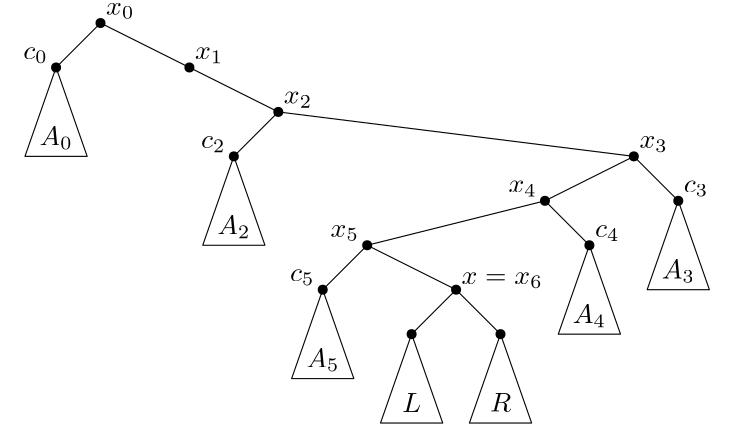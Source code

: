 <?xml version="1.0"?>
<!DOCTYPE ipe SYSTEM "ipe.dtd">
<ipe version="70212" creator="Ipe 7.2.13">
<info created="D:20200225145259" modified="D:20200508140307"/>
<ipestyle name="basic">
<symbol name="arrow/arc(spx)">
<path stroke="sym-stroke" fill="sym-stroke" pen="sym-pen">
0 0 m
-1 0.333 l
-1 -0.333 l
h
</path>
</symbol>
<symbol name="arrow/farc(spx)">
<path stroke="sym-stroke" fill="white" pen="sym-pen">
0 0 m
-1 0.333 l
-1 -0.333 l
h
</path>
</symbol>
<symbol name="arrow/ptarc(spx)">
<path stroke="sym-stroke" fill="sym-stroke" pen="sym-pen">
0 0 m
-1 0.333 l
-0.8 0 l
-1 -0.333 l
h
</path>
</symbol>
<symbol name="arrow/fptarc(spx)">
<path stroke="sym-stroke" fill="white" pen="sym-pen">
0 0 m
-1 0.333 l
-0.8 0 l
-1 -0.333 l
h
</path>
</symbol>
<symbol name="mark/circle(sx)" transformations="translations">
<path fill="sym-stroke">
0.6 0 0 0.6 0 0 e
0.4 0 0 0.4 0 0 e
</path>
</symbol>
<symbol name="mark/disk(sx)" transformations="translations">
<path fill="sym-stroke">
0.6 0 0 0.6 0 0 e
</path>
</symbol>
<symbol name="mark/fdisk(sfx)" transformations="translations">
<group>
<path fill="sym-fill">
0.5 0 0 0.5 0 0 e
</path>
<path fill="sym-stroke" fillrule="eofill">
0.6 0 0 0.6 0 0 e
0.4 0 0 0.4 0 0 e
</path>
</group>
</symbol>
<symbol name="mark/box(sx)" transformations="translations">
<path fill="sym-stroke" fillrule="eofill">
-0.6 -0.6 m
0.6 -0.6 l
0.6 0.6 l
-0.6 0.6 l
h
-0.4 -0.4 m
0.4 -0.4 l
0.4 0.4 l
-0.4 0.4 l
h
</path>
</symbol>
<symbol name="mark/square(sx)" transformations="translations">
<path fill="sym-stroke">
-0.6 -0.6 m
0.6 -0.6 l
0.6 0.6 l
-0.6 0.6 l
h
</path>
</symbol>
<symbol name="mark/fsquare(sfx)" transformations="translations">
<group>
<path fill="sym-fill">
-0.5 -0.5 m
0.5 -0.5 l
0.5 0.5 l
-0.5 0.5 l
h
</path>
<path fill="sym-stroke" fillrule="eofill">
-0.6 -0.6 m
0.6 -0.6 l
0.6 0.6 l
-0.6 0.6 l
h
-0.4 -0.4 m
0.4 -0.4 l
0.4 0.4 l
-0.4 0.4 l
h
</path>
</group>
</symbol>
<symbol name="mark/cross(sx)" transformations="translations">
<group>
<path fill="sym-stroke">
-0.43 -0.57 m
0.57 0.43 l
0.43 0.57 l
-0.57 -0.43 l
h
</path>
<path fill="sym-stroke">
-0.43 0.57 m
0.57 -0.43 l
0.43 -0.57 l
-0.57 0.43 l
h
</path>
</group>
</symbol>
<symbol name="arrow/fnormal(spx)">
<path stroke="sym-stroke" fill="white" pen="sym-pen">
0 0 m
-1 0.333 l
-1 -0.333 l
h
</path>
</symbol>
<symbol name="arrow/pointed(spx)">
<path stroke="sym-stroke" fill="sym-stroke" pen="sym-pen">
0 0 m
-1 0.333 l
-0.8 0 l
-1 -0.333 l
h
</path>
</symbol>
<symbol name="arrow/fpointed(spx)">
<path stroke="sym-stroke" fill="white" pen="sym-pen">
0 0 m
-1 0.333 l
-0.8 0 l
-1 -0.333 l
h
</path>
</symbol>
<symbol name="arrow/linear(spx)">
<path stroke="sym-stroke" pen="sym-pen">
-1 0.333 m
0 0 l
-1 -0.333 l
</path>
</symbol>
<symbol name="arrow/fdouble(spx)">
<path stroke="sym-stroke" fill="white" pen="sym-pen">
0 0 m
-1 0.333 l
-1 -0.333 l
h
-1 0 m
-2 0.333 l
-2 -0.333 l
h
</path>
</symbol>
<symbol name="arrow/double(spx)">
<path stroke="sym-stroke" fill="sym-stroke" pen="sym-pen">
0 0 m
-1 0.333 l
-1 -0.333 l
h
-1 0 m
-2 0.333 l
-2 -0.333 l
h
</path>
</symbol>
<pen name="heavier" value="0.8"/>
<pen name="fat" value="1.2"/>
<pen name="ultrafat" value="2"/>
<symbolsize name="large" value="5"/>
<symbolsize name="small" value="2"/>
<symbolsize name="tiny" value="1.1"/>
<arrowsize name="large" value="10"/>
<arrowsize name="small" value="5"/>
<arrowsize name="tiny" value="3"/>
<color name="red" value="1 0 0"/>
<color name="green" value="0 1 0"/>
<color name="blue" value="0 0 1"/>
<color name="yellow" value="1 1 0"/>
<color name="orange" value="1 0.647 0"/>
<color name="gold" value="1 0.843 0"/>
<color name="purple" value="0.627 0.125 0.941"/>
<color name="gray" value="0.745"/>
<color name="brown" value="0.647 0.165 0.165"/>
<color name="navy" value="0 0 0.502"/>
<color name="pink" value="1 0.753 0.796"/>
<color name="seagreen" value="0.18 0.545 0.341"/>
<color name="turquoise" value="0.251 0.878 0.816"/>
<color name="violet" value="0.933 0.51 0.933"/>
<color name="darkblue" value="0 0 0.545"/>
<color name="darkcyan" value="0 0.545 0.545"/>
<color name="darkgray" value="0.663"/>
<color name="darkgreen" value="0 0.392 0"/>
<color name="darkmagenta" value="0.545 0 0.545"/>
<color name="darkorange" value="1 0.549 0"/>
<color name="darkred" value="0.545 0 0"/>
<color name="lightblue" value="0.678 0.847 0.902"/>
<color name="lightcyan" value="0.878 1 1"/>
<color name="lightgray" value="0.827"/>
<color name="lightgreen" value="0.565 0.933 0.565"/>
<color name="lightyellow" value="1 1 0.878"/>
<dashstyle name="dashed" value="[4] 0"/>
<dashstyle name="dotted" value="[1 3] 0"/>
<dashstyle name="dash dotted" value="[4 2 1 2] 0"/>
<dashstyle name="dash dot dotted" value="[4 2 1 2 1 2] 0"/>
<textsize name="large" value="\large"/>
<textsize name="Large" value="\Large"/>
<textsize name="LARGE" value="\LARGE"/>
<textsize name="huge" value="\huge"/>
<textsize name="Huge" value="\Huge"/>
<textsize name="small" value="\small"/>
<textsize name="footnote" value="\footnotesize"/>
<textsize name="tiny" value="\tiny"/>
<textstyle name="center" begin="\begin{center}" end="\end{center}"/>
<textstyle name="itemize" begin="\begin{itemize}" end="\end{itemize}"/>
<textstyle name="item" begin="\begin{itemize}\item{}" end="\end{itemize}"/>
<gridsize name="4 pts" value="4"/>
<gridsize name="8 pts (~3 mm)" value="8"/>
<gridsize name="16 pts (~6 mm)" value="16"/>
<gridsize name="32 pts (~12 mm)" value="32"/>
<gridsize name="10 pts (~3.5 mm)" value="10"/>
<gridsize name="20 pts (~7 mm)" value="20"/>
<gridsize name="14 pts (~5 mm)" value="14"/>
<gridsize name="28 pts (~10 mm)" value="28"/>
<gridsize name="56 pts (~20 mm)" value="56"/>
<anglesize name="90 deg" value="90"/>
<anglesize name="60 deg" value="60"/>
<anglesize name="45 deg" value="45"/>
<anglesize name="30 deg" value="30"/>
<anglesize name="22.5 deg" value="22.5"/>
<opacity name="10%" value="0.1"/>
<opacity name="30%" value="0.3"/>
<opacity name="50%" value="0.5"/>
<opacity name="75%" value="0.75"/>
<tiling name="falling" angle="-60" step="4" width="1"/>
<tiling name="rising" angle="30" step="4" width="1"/>
</ipestyle>
<page>
<layer name="alpha"/>
<layer name="gamma"/>
<view layers="alpha" active="gamma"/>
<view layers="gamma" active="gamma"/>
<path layer="gamma" stroke="gray">
384 576 m
448 560 l
</path>
<path stroke="gray">
256 560 m
384 576 l
</path>
<use layer="alpha" name="mark/disk(sx)" pos="256 576" size="normal" stroke="black"/>
<use name="mark/disk(sx)" pos="288 560" size="normal" stroke="black"/>
<use name="mark/disk(sx)" pos="320 544" size="normal" stroke="black"/>
<use matrix="1 0 0 1 32 0" name="mark/disk(sx)" pos="416 528" size="normal" stroke="black"/>
<use matrix="1 0 0 1 32 0" name="mark/disk(sx)" pos="384 512" size="normal" stroke="black"/>
<use name="mark/disk(sx)" pos="352 496" size="normal" stroke="black"/>
<use name="mark/disk(sx)" pos="384 480" size="normal" stroke="black"/>
<path stroke="black">
256 576 m
288 560 l
320 544 l
448 528 l
416 512 l
352 496 l
384 480 l
</path>
<path matrix="0.7 0 0 1 60.8 16" stroke="black">
256 544 m
240 512 l
272 512 l
h
</path>
<path matrix="0.7 0 0 1 124.8 -16" stroke="black">
256 544 m
240 512 l
272 512 l
h
</path>
<path matrix="0.7 0 0 1 284.8 -32" stroke="black">
256 544 m
240 512 l
272 512 l
h
</path>
<path matrix="0.7 0 0 1 252.8 -48" stroke="black">
256 544 m
240 512 l
272 512 l
h
</path>
<path matrix="0.7 0 0 1 156.8 -64" stroke="black">
256 544 m
240 512 l
272 512 l
h
</path>
<path matrix="0.7 0 0 1 188.8 -80" stroke="black">
256 544 m
240 512 l
272 512 l
h
</path>
<path matrix="0.7 0 0 1 220.8 -80" stroke="black">
256 544 m
240 512 l
272 512 l
h
</path>
<path stroke="black">
256 576 m
240 560 l
</path>
<path stroke="black">
320 544 m
304 528 l
</path>
<path stroke="black">
352 496 m
336 480 l
</path>
<path stroke="black">
384 480 m
368 464 l
</path>
<path stroke="black">
384 480 m
400 464 l
</path>
<path stroke="black">
416 512 m
432 496 l
</path>
<path stroke="black">
448 528 m
464 512 l
</path>
<text matrix="1 0 0 1 2 2" transformations="translations" pos="384 480" stroke="black" type="label" width="29.141" height="4.294" depth="1.49" valign="baseline" style="math">x=x_6</text>
<text matrix="1 0 0 1 2 3" transformations="translations" pos="256 576" stroke="black" type="label" width="10.163" height="4.294" depth="1.49" valign="baseline" style="math">x_0</text>
<text matrix="1 0 0 1 34 -13" transformations="translations" pos="256 576" stroke="black" type="label" width="10.163" height="4.294" depth="1.49" valign="baseline" style="math">x_1</text>
<text matrix="1 0 0 1 66 -29" transformations="translations" pos="256 576" stroke="black" type="label" width="10.163" height="4.294" depth="1.49" valign="baseline" style="math">x_2</text>
<text matrix="1 0 0 1 194 -45" transformations="translations" pos="256 576" stroke="black" type="label" width="10.163" height="4.294" depth="1.49" valign="baseline" style="math">x_3</text>
<text matrix="1 0 0 1 157 -61" transformations="translations" pos="256 576" stroke="black" type="label" width="10.163" height="4.294" depth="1.49" halign="right" valign="baseline" style="math">x_4</text>
<text matrix="1 0 0 1 93 -77" transformations="translations" pos="256 576" stroke="black" type="label" width="10.163" height="4.294" depth="1.49" halign="right" valign="baseline" style="math">x_5</text>
<text matrix="1 0 0 1 0 -12" transformations="translations" pos="240 544" stroke="black" type="label" width="11.941" height="6.812" depth="1.49" halign="center" valign="baseline" style="math">A_0</text>
<text matrix="1 0 0 1 64 -44" transformations="translations" pos="240 544" stroke="black" type="label" width="11.941" height="6.812" depth="1.49" halign="center" valign="baseline" style="math">A_2</text>
<text matrix="1 0 0 1 96 -92" transformations="translations" pos="240 544" stroke="black" type="label" width="11.941" height="6.812" depth="1.49" halign="center" valign="baseline" style="math">A_5</text>
<text matrix="1 0 0 1 224 -60" transformations="translations" pos="240 544" stroke="black" type="label" width="11.941" height="6.812" depth="1.49" halign="center" valign="baseline" style="math">A_3</text>
<text matrix="1 0 0 1 192 -76" transformations="translations" pos="240 544" stroke="black" type="label" width="11.941" height="6.812" depth="1.49" halign="center" valign="baseline" style="math">A_4</text>
<text matrix="1 0 0 1 160 -108" transformations="translations" pos="240 544" stroke="black" type="label" width="7.641" height="6.808" depth="0" halign="center" valign="baseline" style="math">R</text>
<text matrix="1 0 0 1 128 -108" transformations="translations" pos="240 544" stroke="black" type="label" width="6.78" height="6.808" depth="0" halign="center" valign="baseline" style="math">L</text>
<use name="mark/disk(sx)" pos="240 560" size="normal" stroke="black"/>
<use name="mark/disk(sx)" pos="304 528" size="normal" stroke="black"/>
<use name="mark/disk(sx)" pos="336 480" size="normal" stroke="black"/>
<use name="mark/disk(sx)" pos="368 464" size="normal" stroke="black"/>
<use name="mark/disk(sx)" pos="400 464" size="normal" stroke="black"/>
<use name="mark/disk(sx)" pos="432 496" size="normal" stroke="black"/>
<use name="mark/disk(sx)" pos="464 512" size="normal" stroke="black"/>
<use layer="gamma" matrix="1 0 0 1 0 176" name="mark/disk(sx)" pos="384 400" size="normal" stroke="gray"/>
<use matrix="1 0 0 1 0 176" name="mark/disk(sx)" pos="256 384" size="normal" stroke="black"/>
<use matrix="1 0 0 1 0 176" name="mark/disk(sx)" pos="288 368" size="normal" stroke="black"/>
<use matrix="1 0 0 1 0 176" name="mark/disk(sx)" pos="320 352" size="normal" stroke="black"/>
<use matrix="1 0 0 1 0 176" name="mark/disk(sx)" pos="352 336" size="normal" stroke="black"/>
<use matrix="1 0 0 1 0 176" name="mark/disk(sx)" pos="448 384" size="normal" stroke="black"/>
<use matrix="1 0 0 1 0 176" name="mark/disk(sx)" pos="416 368" size="normal" stroke="black"/>
<path stroke="black">
256 560 m
288 544 l
320 528 l
352 512 l
</path>
<path stroke="black">
448 560 m
416 544 l
</path>
<path matrix="0.7 0 0 1 284.8 0" stroke="black">
256 544 m
240 512 l
272 512 l
h
</path>
<path matrix="0.7 0 0 1 252.8 -16" stroke="black">
256 544 m
240 512 l
272 512 l
h
</path>
<path matrix="1 0 0 1 0 32" stroke="black">
416 512 m
432 496 l
</path>
<path matrix="1 0 0 1 0 32" stroke="black">
448 528 m
464 512 l
</path>
<text matrix="1 0 0 1 224 -28" transformations="translations" pos="240 544" stroke="black" type="label" width="11.941" height="6.812" depth="1.49" halign="center" valign="baseline" style="math">A_3</text>
<text matrix="1 0 0 1 192 -44" transformations="translations" pos="240 544" stroke="black" type="label" width="11.941" height="6.812" depth="1.49" halign="center" valign="baseline" style="math">A_4</text>
<use matrix="1 0 0 1 0 32" name="mark/disk(sx)" pos="432 496" size="normal" stroke="black"/>
<use matrix="1 0 0 1 0 32" name="mark/disk(sx)" pos="464 512" size="normal" stroke="black"/>
<path matrix="0.7 0 0 1 60.8 0" stroke="black">
256 544 m
240 512 l
272 512 l
h
</path>
<path matrix="0.7 0 0 1 124.8 -32" stroke="black">
256 544 m
240 512 l
272 512 l
h
</path>
<path matrix="1 0 0 1 0 -16" stroke="black">
256 576 m
240 560 l
</path>
<path matrix="1 0 0 1 0 -16" stroke="black">
320 544 m
304 528 l
</path>
<text matrix="1 0 0 1 0 -28" transformations="translations" pos="240 544" stroke="black" type="label" width="11.941" height="6.812" depth="1.49" halign="center" valign="baseline" style="math">A_0</text>
<text matrix="1 0 0 1 64 -60" transformations="translations" pos="240 544" stroke="black" type="label" width="11.941" height="6.812" depth="1.49" halign="center" valign="baseline" style="math">A_2</text>
<use matrix="1 0 0 1 0 -16" name="mark/disk(sx)" pos="240 560" size="normal" stroke="black"/>
<use matrix="1 0 0 1 0 -16" name="mark/disk(sx)" pos="304 528" size="normal" stroke="black"/>
<path matrix="0.7 0 0 1 156.8 -48" stroke="black">
256 544 m
240 512 l
272 512 l
h
</path>
<path matrix="1 0 0 1 0 16" stroke="black">
352 496 m
336 480 l
</path>
<text matrix="1 0 0 1 96 -76" transformations="translations" pos="240 544" stroke="black" type="label" width="11.941" height="6.812" depth="1.49" halign="center" valign="baseline" style="math">A_5</text>
<use matrix="1 0 0 1 0 16" name="mark/disk(sx)" pos="336 480" size="normal" stroke="black"/>
<path matrix="0.7 0 0 1 188.8 -48" stroke="black">
256 544 m
240 512 l
272 512 l
h
</path>
<text matrix="1 0 0 1 128 -76" transformations="translations" pos="240 544" stroke="black" type="label" width="6.78" height="6.808" depth="0" halign="center" valign="baseline" style="math">L</text>
<use matrix="1 0 0 1 0 32" name="mark/disk(sx)" pos="368 464" size="normal" stroke="black"/>
<path matrix="0.7 0 0 1 220.8 -16" stroke="black">
256 544 m
240 512 l
272 512 l
h
</path>
<text matrix="1 0 0 1 160 -44" transformations="translations" pos="240 544" stroke="black" type="label" width="7.641" height="6.808" depth="0" halign="center" valign="baseline" style="math">R</text>
<use matrix="1 0 0 1 0 64" name="mark/disk(sx)" pos="400 464" size="normal" stroke="black"/>
<path matrix="1 0 0 1 0 176" stroke="black">
416 368 m
400 352 l
</path>
<path matrix="1 0 0 1 0 176" stroke="black">
352 336 m
368 320 l
</path>
<text matrix="1 0 0 1 2 98" transformations="translations" pos="384 480" stroke="gray" type="label" width="5.694" height="4.289" depth="0" valign="baseline" style="math">x</text>
<text matrix="1 0 0 1 -2 -13" transformations="translations" pos="256 576" stroke="black" type="label" width="33.182" height="4.294" depth="1.49" halign="right" valign="baseline" style="math">x_0=a_1</text>
<text matrix="1 0 0 1 34 -29" transformations="translations" pos="256 576" stroke="black" type="label" width="33.182" height="4.294" depth="1.49" valign="baseline" style="math">x_1=a_2</text>
<text matrix="1 0 0 1 66 -45" transformations="translations" pos="256 576" stroke="black" type="label" width="33.182" height="4.294" depth="1.49" valign="baseline" style="math">x_2=a_3</text>
<text matrix="1 0 0 1 194 -13" transformations="translations" pos="256 576" stroke="black" type="label" width="32.192" height="6.923" depth="1.49" valign="baseline" style="math">x_3=b_1</text>
<text matrix="1 0 0 1 157 -29" transformations="translations" pos="256 576" stroke="black" type="label" width="32.192" height="6.923" depth="1.49" halign="right" valign="baseline" style="math">x_4=b_2</text>
<text matrix="1 0 0 1 98 -61" transformations="translations" pos="256 576" stroke="black" type="label" width="33.182" height="4.294" depth="1.49" valign="baseline" style="math">x_5=a_4</text>
<text layer="alpha" matrix="1 0 0 1 -19 -13" transformations="translations" pos="256 576" stroke="black" type="label" width="8.781" height="4.294" depth="1.49" halign="right" valign="baseline" style="math">c_0</text>
<text matrix="1 0 0 1 45 -45" transformations="translations" pos="256 576" stroke="black" type="label" width="8.781" height="4.294" depth="1.49" halign="right" valign="baseline" style="math">c_2</text>
<text matrix="1 0 0 1 77 -93" transformations="translations" pos="256 576" stroke="black" type="label" width="8.781" height="4.294" depth="1.49" halign="right" valign="baseline" style="math">c_5</text>
<text matrix="1 0 0 1 210 -61" transformations="translations" pos="256 576" stroke="black" type="label" width="8.781" height="4.294" depth="1.49" valign="baseline" style="math">c_3</text>
<text matrix="1 0 0 1 178 -77" transformations="translations" pos="256 576" stroke="black" type="label" width="8.781" height="4.294" depth="1.49" valign="baseline" style="math">c_4</text>
<text layer="gamma" transformations="translations" pos="272 464" stroke="black" type="label" width="17.065" height="6.81" depth="2.02" halign="center" valign="baseline" style="math">T_{&lt;x}</text>
<text matrix="1 0 0 1 160 16" transformations="translations" pos="272 464" stroke="black" type="label" width="17.065" height="6.81" depth="2.02" halign="center" valign="baseline" style="math">T_{&gt;x}</text>
</page>
</ipe>
